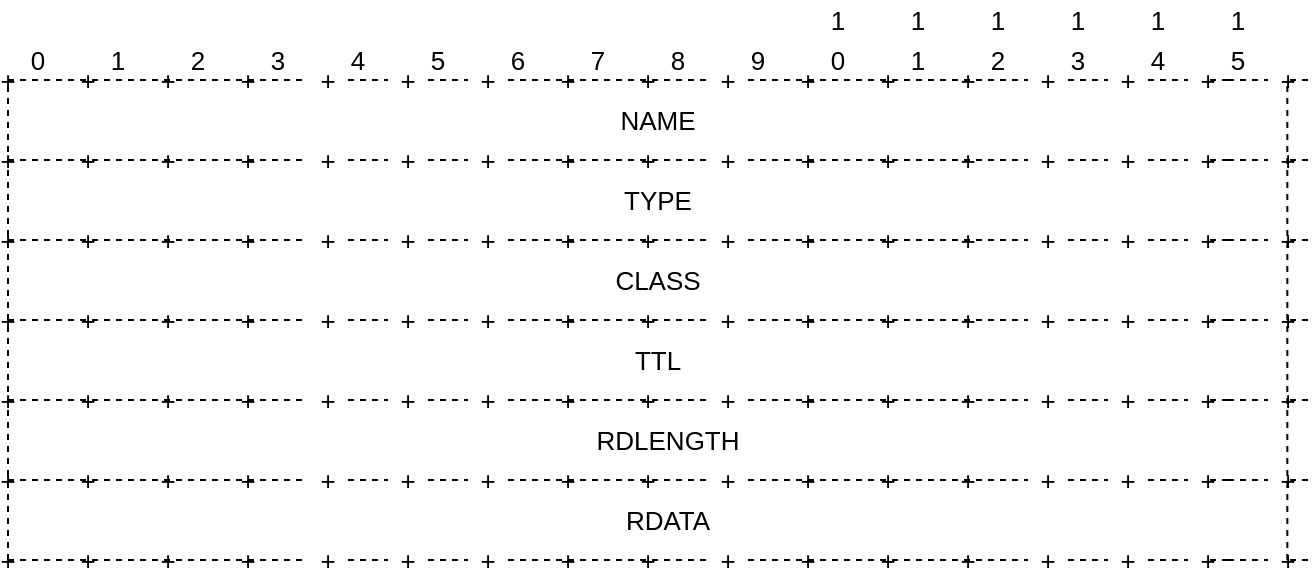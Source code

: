 <mxfile version="14.3.1" type="github">
  <diagram id="a4LYRkCKNMpzwqchR5Pi" name="Page-1">
    <mxGraphModel dx="1350" dy="748" grid="1" gridSize="10" guides="1" tooltips="1" connect="1" arrows="1" fold="1" page="1" pageScale="1" pageWidth="850" pageHeight="1100" math="0" shadow="0">
      <root>
        <mxCell id="0" />
        <mxCell id="1" parent="0" />
        <mxCell id="0MNRADxhmi58q4JGMs-J-1" value="" style="endArrow=none;dashed=1;html=1;fontSize=13;" edge="1" parent="1" source="0MNRADxhmi58q4JGMs-J-29">
          <mxGeometry width="50" height="50" relative="1" as="geometry">
            <mxPoint x="120" y="200" as="sourcePoint" />
            <mxPoint x="720" y="200" as="targetPoint" />
          </mxGeometry>
        </mxCell>
        <mxCell id="0MNRADxhmi58q4JGMs-J-2" value="+" style="text;html=1;strokeColor=none;fillColor=none;align=center;verticalAlign=middle;whiteSpace=wrap;rounded=0;dashed=1;dashPattern=1 1;fontSize=13;" vertex="1" parent="1">
          <mxGeometry x="120" y="190" height="20" as="geometry" />
        </mxCell>
        <mxCell id="0MNRADxhmi58q4JGMs-J-6" value="+" style="text;html=1;strokeColor=none;fillColor=none;align=center;verticalAlign=middle;whiteSpace=wrap;rounded=0;dashed=1;dashPattern=1 1;fontSize=13;" vertex="1" parent="1">
          <mxGeometry x="150" y="190" width="20" height="20" as="geometry" />
        </mxCell>
        <mxCell id="0MNRADxhmi58q4JGMs-J-9" value="+" style="text;html=1;strokeColor=none;fillColor=none;align=center;verticalAlign=middle;whiteSpace=wrap;rounded=0;dashed=1;dashPattern=1 1;fontSize=13;" vertex="1" parent="1">
          <mxGeometry x="190" y="190" width="20" height="20" as="geometry" />
        </mxCell>
        <mxCell id="0MNRADxhmi58q4JGMs-J-10" value="+" style="text;html=1;strokeColor=none;fillColor=none;align=center;verticalAlign=middle;whiteSpace=wrap;rounded=0;dashed=1;dashPattern=1 1;fontSize=13;" vertex="1" parent="1">
          <mxGeometry x="230" y="190" width="20" height="20" as="geometry" />
        </mxCell>
        <mxCell id="0MNRADxhmi58q4JGMs-J-11" value="+" style="text;html=1;strokeColor=none;fillColor=none;align=center;verticalAlign=middle;whiteSpace=wrap;rounded=0;dashed=1;dashPattern=1 1;fontSize=13;" vertex="1" parent="1">
          <mxGeometry x="270" y="190" width="20" height="20" as="geometry" />
        </mxCell>
        <mxCell id="0MNRADxhmi58q4JGMs-J-12" value="" style="endArrow=none;dashed=1;html=1;fontSize=13;" edge="1" parent="1" target="0MNRADxhmi58q4JGMs-J-11">
          <mxGeometry width="50" height="50" relative="1" as="geometry">
            <mxPoint x="120" y="200" as="sourcePoint" />
            <mxPoint x="680" y="200" as="targetPoint" />
          </mxGeometry>
        </mxCell>
        <mxCell id="0MNRADxhmi58q4JGMs-J-13" value="+" style="text;html=1;strokeColor=none;fillColor=none;align=center;verticalAlign=middle;whiteSpace=wrap;rounded=0;dashed=1;dashPattern=1 1;fontSize=13;" vertex="1" parent="1">
          <mxGeometry x="310" y="190" width="20" height="20" as="geometry" />
        </mxCell>
        <mxCell id="0MNRADxhmi58q4JGMs-J-14" value="" style="endArrow=none;dashed=1;html=1;fontSize=13;" edge="1" parent="1" source="0MNRADxhmi58q4JGMs-J-11" target="0MNRADxhmi58q4JGMs-J-13">
          <mxGeometry width="50" height="50" relative="1" as="geometry">
            <mxPoint x="290" y="200" as="sourcePoint" />
            <mxPoint x="680" y="200" as="targetPoint" />
          </mxGeometry>
        </mxCell>
        <mxCell id="0MNRADxhmi58q4JGMs-J-15" value="+" style="text;html=1;strokeColor=none;fillColor=none;align=center;verticalAlign=middle;whiteSpace=wrap;rounded=0;dashed=1;dashPattern=1 1;fontSize=13;" vertex="1" parent="1">
          <mxGeometry x="350" y="190" width="20" height="20" as="geometry" />
        </mxCell>
        <mxCell id="0MNRADxhmi58q4JGMs-J-16" value="" style="endArrow=none;dashed=1;html=1;fontSize=13;" edge="1" parent="1" source="0MNRADxhmi58q4JGMs-J-13" target="0MNRADxhmi58q4JGMs-J-15">
          <mxGeometry width="50" height="50" relative="1" as="geometry">
            <mxPoint x="330" y="200" as="sourcePoint" />
            <mxPoint x="680" y="200" as="targetPoint" />
          </mxGeometry>
        </mxCell>
        <mxCell id="0MNRADxhmi58q4JGMs-J-17" value="+" style="text;html=1;strokeColor=none;fillColor=none;align=center;verticalAlign=middle;whiteSpace=wrap;rounded=0;dashed=1;dashPattern=1 1;fontSize=13;" vertex="1" parent="1">
          <mxGeometry x="390" y="190" width="20" height="20" as="geometry" />
        </mxCell>
        <mxCell id="0MNRADxhmi58q4JGMs-J-18" value="+" style="text;html=1;strokeColor=none;fillColor=none;align=center;verticalAlign=middle;whiteSpace=wrap;rounded=0;dashed=1;dashPattern=1 1;fontSize=13;" vertex="1" parent="1">
          <mxGeometry x="430" y="190" width="20" height="20" as="geometry" />
        </mxCell>
        <mxCell id="0MNRADxhmi58q4JGMs-J-20" value="+" style="text;html=1;strokeColor=none;fillColor=none;align=center;verticalAlign=middle;whiteSpace=wrap;rounded=0;dashed=1;dashPattern=1 1;fontSize=13;" vertex="1" parent="1">
          <mxGeometry x="470" y="190" width="20" height="20" as="geometry" />
        </mxCell>
        <mxCell id="0MNRADxhmi58q4JGMs-J-21" value="" style="endArrow=none;dashed=1;html=1;fontSize=13;" edge="1" parent="1" source="0MNRADxhmi58q4JGMs-J-15" target="0MNRADxhmi58q4JGMs-J-20">
          <mxGeometry width="50" height="50" relative="1" as="geometry">
            <mxPoint x="370" y="200" as="sourcePoint" />
            <mxPoint x="680" y="200" as="targetPoint" />
          </mxGeometry>
        </mxCell>
        <mxCell id="0MNRADxhmi58q4JGMs-J-22" value="+" style="text;html=1;strokeColor=none;fillColor=none;align=center;verticalAlign=middle;whiteSpace=wrap;rounded=0;dashed=1;dashPattern=1 1;fontSize=13;" vertex="1" parent="1">
          <mxGeometry x="510" y="190" width="20" height="20" as="geometry" />
        </mxCell>
        <mxCell id="0MNRADxhmi58q4JGMs-J-23" value="+" style="text;html=1;strokeColor=none;fillColor=none;align=center;verticalAlign=middle;whiteSpace=wrap;rounded=0;dashed=1;dashPattern=1 1;fontSize=13;" vertex="1" parent="1">
          <mxGeometry x="550" y="190" width="20" height="20" as="geometry" />
        </mxCell>
        <mxCell id="0MNRADxhmi58q4JGMs-J-25" value="+" style="text;html=1;strokeColor=none;fillColor=none;align=center;verticalAlign=middle;whiteSpace=wrap;rounded=0;dashed=1;dashPattern=1 1;fontSize=13;" vertex="1" parent="1">
          <mxGeometry x="590" y="190" width="20" height="20" as="geometry" />
        </mxCell>
        <mxCell id="0MNRADxhmi58q4JGMs-J-26" value="+" style="text;html=1;strokeColor=none;fillColor=none;align=center;verticalAlign=middle;whiteSpace=wrap;rounded=0;dashed=1;dashPattern=1 1;fontSize=13;" vertex="1" parent="1">
          <mxGeometry x="630" y="190" width="20" height="20" as="geometry" />
        </mxCell>
        <mxCell id="0MNRADxhmi58q4JGMs-J-27" value="" style="endArrow=none;dashed=1;html=1;fontSize=13;" edge="1" parent="1" source="0MNRADxhmi58q4JGMs-J-20" target="0MNRADxhmi58q4JGMs-J-26">
          <mxGeometry width="50" height="50" relative="1" as="geometry">
            <mxPoint x="490" y="200" as="sourcePoint" />
            <mxPoint x="680" y="200" as="targetPoint" />
          </mxGeometry>
        </mxCell>
        <mxCell id="0MNRADxhmi58q4JGMs-J-29" value="+" style="text;html=1;strokeColor=none;fillColor=none;align=center;verticalAlign=middle;whiteSpace=wrap;rounded=0;dashed=1;dashPattern=1 1;fontSize=13;" vertex="1" parent="1">
          <mxGeometry x="710" y="190" width="20" height="20" as="geometry" />
        </mxCell>
        <mxCell id="0MNRADxhmi58q4JGMs-J-30" value="" style="endArrow=none;dashed=1;html=1;fontSize=13;" edge="1" parent="1" source="0MNRADxhmi58q4JGMs-J-28" target="0MNRADxhmi58q4JGMs-J-29">
          <mxGeometry width="50" height="50" relative="1" as="geometry">
            <mxPoint x="650" y="200" as="sourcePoint" />
            <mxPoint x="720" y="200" as="targetPoint" />
          </mxGeometry>
        </mxCell>
        <mxCell id="0MNRADxhmi58q4JGMs-J-28" value="+" style="text;html=1;strokeColor=none;fillColor=none;align=center;verticalAlign=middle;whiteSpace=wrap;rounded=0;dashed=1;dashPattern=1 1;fontSize=13;" vertex="1" parent="1">
          <mxGeometry x="670" y="190" width="20" height="20" as="geometry" />
        </mxCell>
        <mxCell id="0MNRADxhmi58q4JGMs-J-31" value="" style="endArrow=none;dashed=1;html=1;fontSize=13;" edge="1" parent="1" source="0MNRADxhmi58q4JGMs-J-26" target="0MNRADxhmi58q4JGMs-J-28">
          <mxGeometry width="50" height="50" relative="1" as="geometry">
            <mxPoint x="650" y="200" as="sourcePoint" />
            <mxPoint x="710" y="200" as="targetPoint" />
          </mxGeometry>
        </mxCell>
        <mxCell id="0MNRADxhmi58q4JGMs-J-64" value="" style="endArrow=none;dashed=1;html=1;fontSize=13;" edge="1" parent="1" source="0MNRADxhmi58q4JGMs-J-84">
          <mxGeometry width="50" height="50" relative="1" as="geometry">
            <mxPoint x="120" y="240" as="sourcePoint" />
            <mxPoint x="720" y="240" as="targetPoint" />
          </mxGeometry>
        </mxCell>
        <mxCell id="0MNRADxhmi58q4JGMs-J-65" value="+" style="text;html=1;strokeColor=none;fillColor=none;align=center;verticalAlign=middle;whiteSpace=wrap;rounded=0;dashed=1;dashPattern=1 1;fontSize=13;" vertex="1" parent="1">
          <mxGeometry x="120" y="230" height="20" as="geometry" />
        </mxCell>
        <mxCell id="0MNRADxhmi58q4JGMs-J-66" value="+" style="text;html=1;strokeColor=none;fillColor=none;align=center;verticalAlign=middle;whiteSpace=wrap;rounded=0;dashed=1;dashPattern=1 1;fontSize=13;" vertex="1" parent="1">
          <mxGeometry x="150" y="230" width="20" height="20" as="geometry" />
        </mxCell>
        <mxCell id="0MNRADxhmi58q4JGMs-J-67" value="+" style="text;html=1;strokeColor=none;fillColor=none;align=center;verticalAlign=middle;whiteSpace=wrap;rounded=0;dashed=1;dashPattern=1 1;fontSize=13;" vertex="1" parent="1">
          <mxGeometry x="190" y="230" width="20" height="20" as="geometry" />
        </mxCell>
        <mxCell id="0MNRADxhmi58q4JGMs-J-68" value="+" style="text;html=1;strokeColor=none;fillColor=none;align=center;verticalAlign=middle;whiteSpace=wrap;rounded=0;dashed=1;dashPattern=1 1;fontSize=13;" vertex="1" parent="1">
          <mxGeometry x="230" y="230" width="20" height="20" as="geometry" />
        </mxCell>
        <mxCell id="0MNRADxhmi58q4JGMs-J-69" value="+" style="text;html=1;strokeColor=none;fillColor=none;align=center;verticalAlign=middle;whiteSpace=wrap;rounded=0;dashed=1;dashPattern=1 1;fontSize=13;" vertex="1" parent="1">
          <mxGeometry x="270" y="230" width="20" height="20" as="geometry" />
        </mxCell>
        <mxCell id="0MNRADxhmi58q4JGMs-J-70" value="" style="endArrow=none;dashed=1;html=1;fontSize=13;" edge="1" parent="1" target="0MNRADxhmi58q4JGMs-J-69">
          <mxGeometry width="50" height="50" relative="1" as="geometry">
            <mxPoint x="120" y="240" as="sourcePoint" />
            <mxPoint x="680" y="240" as="targetPoint" />
          </mxGeometry>
        </mxCell>
        <mxCell id="0MNRADxhmi58q4JGMs-J-71" value="+" style="text;html=1;strokeColor=none;fillColor=none;align=center;verticalAlign=middle;whiteSpace=wrap;rounded=0;dashed=1;dashPattern=1 1;fontSize=13;" vertex="1" parent="1">
          <mxGeometry x="310" y="230" width="20" height="20" as="geometry" />
        </mxCell>
        <mxCell id="0MNRADxhmi58q4JGMs-J-72" value="" style="endArrow=none;dashed=1;html=1;fontSize=13;" edge="1" parent="1" source="0MNRADxhmi58q4JGMs-J-69" target="0MNRADxhmi58q4JGMs-J-71">
          <mxGeometry width="50" height="50" relative="1" as="geometry">
            <mxPoint x="290" y="240" as="sourcePoint" />
            <mxPoint x="680" y="240" as="targetPoint" />
          </mxGeometry>
        </mxCell>
        <mxCell id="0MNRADxhmi58q4JGMs-J-73" value="+" style="text;html=1;strokeColor=none;fillColor=none;align=center;verticalAlign=middle;whiteSpace=wrap;rounded=0;dashed=1;dashPattern=1 1;fontSize=13;" vertex="1" parent="1">
          <mxGeometry x="350" y="230" width="20" height="20" as="geometry" />
        </mxCell>
        <mxCell id="0MNRADxhmi58q4JGMs-J-74" value="" style="endArrow=none;dashed=1;html=1;fontSize=13;" edge="1" parent="1" source="0MNRADxhmi58q4JGMs-J-71" target="0MNRADxhmi58q4JGMs-J-73">
          <mxGeometry width="50" height="50" relative="1" as="geometry">
            <mxPoint x="330" y="240" as="sourcePoint" />
            <mxPoint x="680" y="240" as="targetPoint" />
          </mxGeometry>
        </mxCell>
        <mxCell id="0MNRADxhmi58q4JGMs-J-75" value="+" style="text;html=1;strokeColor=none;fillColor=none;align=center;verticalAlign=middle;whiteSpace=wrap;rounded=0;dashed=1;dashPattern=1 1;fontSize=13;" vertex="1" parent="1">
          <mxGeometry x="390" y="230" width="20" height="20" as="geometry" />
        </mxCell>
        <mxCell id="0MNRADxhmi58q4JGMs-J-76" value="+" style="text;html=1;strokeColor=none;fillColor=none;align=center;verticalAlign=middle;whiteSpace=wrap;rounded=0;dashed=1;dashPattern=1 1;fontSize=13;" vertex="1" parent="1">
          <mxGeometry x="430" y="230" width="20" height="20" as="geometry" />
        </mxCell>
        <mxCell id="0MNRADxhmi58q4JGMs-J-77" value="+" style="text;html=1;strokeColor=none;fillColor=none;align=center;verticalAlign=middle;whiteSpace=wrap;rounded=0;dashed=1;dashPattern=1 1;fontSize=13;" vertex="1" parent="1">
          <mxGeometry x="470" y="230" width="20" height="20" as="geometry" />
        </mxCell>
        <mxCell id="0MNRADxhmi58q4JGMs-J-78" value="" style="endArrow=none;dashed=1;html=1;fontSize=13;" edge="1" parent="1" source="0MNRADxhmi58q4JGMs-J-73" target="0MNRADxhmi58q4JGMs-J-77">
          <mxGeometry width="50" height="50" relative="1" as="geometry">
            <mxPoint x="370" y="240" as="sourcePoint" />
            <mxPoint x="680" y="240" as="targetPoint" />
          </mxGeometry>
        </mxCell>
        <mxCell id="0MNRADxhmi58q4JGMs-J-79" value="+" style="text;html=1;strokeColor=none;fillColor=none;align=center;verticalAlign=middle;whiteSpace=wrap;rounded=0;dashed=1;dashPattern=1 1;fontSize=13;" vertex="1" parent="1">
          <mxGeometry x="510" y="230" width="20" height="20" as="geometry" />
        </mxCell>
        <mxCell id="0MNRADxhmi58q4JGMs-J-80" value="+" style="text;html=1;strokeColor=none;fillColor=none;align=center;verticalAlign=middle;whiteSpace=wrap;rounded=0;dashed=1;dashPattern=1 1;fontSize=13;" vertex="1" parent="1">
          <mxGeometry x="550" y="230" width="20" height="20" as="geometry" />
        </mxCell>
        <mxCell id="0MNRADxhmi58q4JGMs-J-81" value="+" style="text;html=1;strokeColor=none;fillColor=none;align=center;verticalAlign=middle;whiteSpace=wrap;rounded=0;dashed=1;dashPattern=1 1;fontSize=13;" vertex="1" parent="1">
          <mxGeometry x="590" y="230" width="20" height="20" as="geometry" />
        </mxCell>
        <mxCell id="0MNRADxhmi58q4JGMs-J-82" value="+" style="text;html=1;strokeColor=none;fillColor=none;align=center;verticalAlign=middle;whiteSpace=wrap;rounded=0;dashed=1;dashPattern=1 1;fontSize=13;" vertex="1" parent="1">
          <mxGeometry x="630" y="230" width="20" height="20" as="geometry" />
        </mxCell>
        <mxCell id="0MNRADxhmi58q4JGMs-J-83" value="" style="endArrow=none;dashed=1;html=1;fontSize=13;" edge="1" parent="1" source="0MNRADxhmi58q4JGMs-J-77" target="0MNRADxhmi58q4JGMs-J-82">
          <mxGeometry width="50" height="50" relative="1" as="geometry">
            <mxPoint x="490" y="240" as="sourcePoint" />
            <mxPoint x="680" y="240" as="targetPoint" />
          </mxGeometry>
        </mxCell>
        <mxCell id="0MNRADxhmi58q4JGMs-J-84" value="+" style="text;html=1;strokeColor=none;fillColor=none;align=center;verticalAlign=middle;whiteSpace=wrap;rounded=0;dashed=1;dashPattern=1 1;fontSize=13;" vertex="1" parent="1">
          <mxGeometry x="710" y="230" width="20" height="20" as="geometry" />
        </mxCell>
        <mxCell id="0MNRADxhmi58q4JGMs-J-85" value="" style="endArrow=none;dashed=1;html=1;fontSize=13;" edge="1" parent="1" source="0MNRADxhmi58q4JGMs-J-86" target="0MNRADxhmi58q4JGMs-J-84">
          <mxGeometry width="50" height="50" relative="1" as="geometry">
            <mxPoint x="650" y="240" as="sourcePoint" />
            <mxPoint x="720" y="240" as="targetPoint" />
          </mxGeometry>
        </mxCell>
        <mxCell id="0MNRADxhmi58q4JGMs-J-86" value="+" style="text;html=1;strokeColor=none;fillColor=none;align=center;verticalAlign=middle;whiteSpace=wrap;rounded=0;dashed=1;dashPattern=1 1;fontSize=13;" vertex="1" parent="1">
          <mxGeometry x="670" y="230" width="20" height="20" as="geometry" />
        </mxCell>
        <mxCell id="0MNRADxhmi58q4JGMs-J-87" value="" style="endArrow=none;dashed=1;html=1;fontSize=13;" edge="1" parent="1" source="0MNRADxhmi58q4JGMs-J-82" target="0MNRADxhmi58q4JGMs-J-86">
          <mxGeometry width="50" height="50" relative="1" as="geometry">
            <mxPoint x="650" y="240" as="sourcePoint" />
            <mxPoint x="710" y="240" as="targetPoint" />
          </mxGeometry>
        </mxCell>
        <mxCell id="0MNRADxhmi58q4JGMs-J-88" value="" style="endArrow=none;dashed=1;html=1;fontSize=13;" edge="1" parent="1" source="0MNRADxhmi58q4JGMs-J-108">
          <mxGeometry width="50" height="50" relative="1" as="geometry">
            <mxPoint x="120" y="280" as="sourcePoint" />
            <mxPoint x="720" y="280" as="targetPoint" />
          </mxGeometry>
        </mxCell>
        <mxCell id="0MNRADxhmi58q4JGMs-J-89" value="+" style="text;html=1;strokeColor=none;fillColor=none;align=center;verticalAlign=middle;whiteSpace=wrap;rounded=0;dashed=1;dashPattern=1 1;fontSize=13;" vertex="1" parent="1">
          <mxGeometry x="120" y="270" height="20" as="geometry" />
        </mxCell>
        <mxCell id="0MNRADxhmi58q4JGMs-J-90" value="+" style="text;html=1;strokeColor=none;fillColor=none;align=center;verticalAlign=middle;whiteSpace=wrap;rounded=0;dashed=1;dashPattern=1 1;fontSize=13;" vertex="1" parent="1">
          <mxGeometry x="150" y="270" width="20" height="20" as="geometry" />
        </mxCell>
        <mxCell id="0MNRADxhmi58q4JGMs-J-91" value="+" style="text;html=1;strokeColor=none;fillColor=none;align=center;verticalAlign=middle;whiteSpace=wrap;rounded=0;dashed=1;dashPattern=1 1;fontSize=13;" vertex="1" parent="1">
          <mxGeometry x="190" y="270" width="20" height="20" as="geometry" />
        </mxCell>
        <mxCell id="0MNRADxhmi58q4JGMs-J-92" value="+" style="text;html=1;strokeColor=none;fillColor=none;align=center;verticalAlign=middle;whiteSpace=wrap;rounded=0;dashed=1;dashPattern=1 1;fontSize=13;" vertex="1" parent="1">
          <mxGeometry x="230" y="270" width="20" height="20" as="geometry" />
        </mxCell>
        <mxCell id="0MNRADxhmi58q4JGMs-J-93" value="+" style="text;html=1;strokeColor=none;fillColor=none;align=center;verticalAlign=middle;whiteSpace=wrap;rounded=0;dashed=1;dashPattern=1 1;fontSize=13;" vertex="1" parent="1">
          <mxGeometry x="270" y="270" width="20" height="20" as="geometry" />
        </mxCell>
        <mxCell id="0MNRADxhmi58q4JGMs-J-94" value="" style="endArrow=none;dashed=1;html=1;fontSize=13;" edge="1" parent="1" target="0MNRADxhmi58q4JGMs-J-93">
          <mxGeometry width="50" height="50" relative="1" as="geometry">
            <mxPoint x="120" y="280" as="sourcePoint" />
            <mxPoint x="680" y="280" as="targetPoint" />
          </mxGeometry>
        </mxCell>
        <mxCell id="0MNRADxhmi58q4JGMs-J-95" value="+" style="text;html=1;strokeColor=none;fillColor=none;align=center;verticalAlign=middle;whiteSpace=wrap;rounded=0;dashed=1;dashPattern=1 1;fontSize=13;" vertex="1" parent="1">
          <mxGeometry x="310" y="270" width="20" height="20" as="geometry" />
        </mxCell>
        <mxCell id="0MNRADxhmi58q4JGMs-J-96" value="" style="endArrow=none;dashed=1;html=1;fontSize=13;" edge="1" parent="1" source="0MNRADxhmi58q4JGMs-J-93" target="0MNRADxhmi58q4JGMs-J-95">
          <mxGeometry width="50" height="50" relative="1" as="geometry">
            <mxPoint x="290" y="280" as="sourcePoint" />
            <mxPoint x="680" y="280" as="targetPoint" />
          </mxGeometry>
        </mxCell>
        <mxCell id="0MNRADxhmi58q4JGMs-J-97" value="+" style="text;html=1;strokeColor=none;fillColor=none;align=center;verticalAlign=middle;whiteSpace=wrap;rounded=0;dashed=1;dashPattern=1 1;fontSize=13;" vertex="1" parent="1">
          <mxGeometry x="350" y="270" width="20" height="20" as="geometry" />
        </mxCell>
        <mxCell id="0MNRADxhmi58q4JGMs-J-98" value="" style="endArrow=none;dashed=1;html=1;fontSize=13;" edge="1" parent="1" source="0MNRADxhmi58q4JGMs-J-95" target="0MNRADxhmi58q4JGMs-J-97">
          <mxGeometry width="50" height="50" relative="1" as="geometry">
            <mxPoint x="330" y="280" as="sourcePoint" />
            <mxPoint x="680" y="280" as="targetPoint" />
          </mxGeometry>
        </mxCell>
        <mxCell id="0MNRADxhmi58q4JGMs-J-99" value="+" style="text;html=1;strokeColor=none;fillColor=none;align=center;verticalAlign=middle;whiteSpace=wrap;rounded=0;dashed=1;dashPattern=1 1;fontSize=13;" vertex="1" parent="1">
          <mxGeometry x="390" y="270" width="20" height="20" as="geometry" />
        </mxCell>
        <mxCell id="0MNRADxhmi58q4JGMs-J-100" value="+" style="text;html=1;strokeColor=none;fillColor=none;align=center;verticalAlign=middle;whiteSpace=wrap;rounded=0;dashed=1;dashPattern=1 1;fontSize=13;" vertex="1" parent="1">
          <mxGeometry x="430" y="270" width="20" height="20" as="geometry" />
        </mxCell>
        <mxCell id="0MNRADxhmi58q4JGMs-J-101" value="+" style="text;html=1;strokeColor=none;fillColor=none;align=center;verticalAlign=middle;whiteSpace=wrap;rounded=0;dashed=1;dashPattern=1 1;fontSize=13;" vertex="1" parent="1">
          <mxGeometry x="470" y="270" width="20" height="20" as="geometry" />
        </mxCell>
        <mxCell id="0MNRADxhmi58q4JGMs-J-102" value="" style="endArrow=none;dashed=1;html=1;fontSize=13;" edge="1" parent="1" source="0MNRADxhmi58q4JGMs-J-97" target="0MNRADxhmi58q4JGMs-J-101">
          <mxGeometry width="50" height="50" relative="1" as="geometry">
            <mxPoint x="370" y="280" as="sourcePoint" />
            <mxPoint x="680" y="280" as="targetPoint" />
          </mxGeometry>
        </mxCell>
        <mxCell id="0MNRADxhmi58q4JGMs-J-103" value="+" style="text;html=1;strokeColor=none;fillColor=none;align=center;verticalAlign=middle;whiteSpace=wrap;rounded=0;dashed=1;dashPattern=1 1;fontSize=13;" vertex="1" parent="1">
          <mxGeometry x="510" y="270" width="20" height="20" as="geometry" />
        </mxCell>
        <mxCell id="0MNRADxhmi58q4JGMs-J-104" value="+" style="text;html=1;strokeColor=none;fillColor=none;align=center;verticalAlign=middle;whiteSpace=wrap;rounded=0;dashed=1;dashPattern=1 1;fontSize=13;" vertex="1" parent="1">
          <mxGeometry x="550" y="270" width="20" height="20" as="geometry" />
        </mxCell>
        <mxCell id="0MNRADxhmi58q4JGMs-J-105" value="+" style="text;html=1;strokeColor=none;fillColor=none;align=center;verticalAlign=middle;whiteSpace=wrap;rounded=0;dashed=1;dashPattern=1 1;fontSize=13;" vertex="1" parent="1">
          <mxGeometry x="590" y="270" width="20" height="20" as="geometry" />
        </mxCell>
        <mxCell id="0MNRADxhmi58q4JGMs-J-106" value="+" style="text;html=1;strokeColor=none;fillColor=none;align=center;verticalAlign=middle;whiteSpace=wrap;rounded=0;dashed=1;dashPattern=1 1;fontSize=13;" vertex="1" parent="1">
          <mxGeometry x="630" y="270" width="20" height="20" as="geometry" />
        </mxCell>
        <mxCell id="0MNRADxhmi58q4JGMs-J-107" value="" style="endArrow=none;dashed=1;html=1;fontSize=13;" edge="1" parent="1" source="0MNRADxhmi58q4JGMs-J-101" target="0MNRADxhmi58q4JGMs-J-106">
          <mxGeometry width="50" height="50" relative="1" as="geometry">
            <mxPoint x="490" y="280" as="sourcePoint" />
            <mxPoint x="680" y="280" as="targetPoint" />
          </mxGeometry>
        </mxCell>
        <mxCell id="0MNRADxhmi58q4JGMs-J-108" value="+" style="text;html=1;strokeColor=none;fillColor=none;align=center;verticalAlign=middle;whiteSpace=wrap;rounded=0;dashed=1;dashPattern=1 1;fontSize=13;" vertex="1" parent="1">
          <mxGeometry x="710" y="270" width="20" height="20" as="geometry" />
        </mxCell>
        <mxCell id="0MNRADxhmi58q4JGMs-J-109" value="" style="endArrow=none;dashed=1;html=1;fontSize=13;" edge="1" parent="1" source="0MNRADxhmi58q4JGMs-J-110" target="0MNRADxhmi58q4JGMs-J-108">
          <mxGeometry width="50" height="50" relative="1" as="geometry">
            <mxPoint x="650" y="280" as="sourcePoint" />
            <mxPoint x="720" y="280" as="targetPoint" />
          </mxGeometry>
        </mxCell>
        <mxCell id="0MNRADxhmi58q4JGMs-J-110" value="+" style="text;html=1;strokeColor=none;fillColor=none;align=center;verticalAlign=middle;whiteSpace=wrap;rounded=0;dashed=1;dashPattern=1 1;fontSize=13;" vertex="1" parent="1">
          <mxGeometry x="670" y="270" width="20" height="20" as="geometry" />
        </mxCell>
        <mxCell id="0MNRADxhmi58q4JGMs-J-111" value="" style="endArrow=none;dashed=1;html=1;fontSize=13;" edge="1" parent="1" source="0MNRADxhmi58q4JGMs-J-106" target="0MNRADxhmi58q4JGMs-J-110">
          <mxGeometry width="50" height="50" relative="1" as="geometry">
            <mxPoint x="650" y="280" as="sourcePoint" />
            <mxPoint x="710" y="280" as="targetPoint" />
          </mxGeometry>
        </mxCell>
        <mxCell id="0MNRADxhmi58q4JGMs-J-112" value="" style="endArrow=none;dashed=1;html=1;fontSize=13;" edge="1" parent="1" source="0MNRADxhmi58q4JGMs-J-132">
          <mxGeometry width="50" height="50" relative="1" as="geometry">
            <mxPoint x="120" y="320" as="sourcePoint" />
            <mxPoint x="720" y="320" as="targetPoint" />
          </mxGeometry>
        </mxCell>
        <mxCell id="0MNRADxhmi58q4JGMs-J-113" value="+" style="text;html=1;strokeColor=none;fillColor=none;align=center;verticalAlign=middle;whiteSpace=wrap;rounded=0;dashed=1;dashPattern=1 1;fontSize=13;" vertex="1" parent="1">
          <mxGeometry x="120" y="310" height="20" as="geometry" />
        </mxCell>
        <mxCell id="0MNRADxhmi58q4JGMs-J-114" value="+" style="text;html=1;strokeColor=none;fillColor=none;align=center;verticalAlign=middle;whiteSpace=wrap;rounded=0;dashed=1;dashPattern=1 1;fontSize=13;" vertex="1" parent="1">
          <mxGeometry x="150" y="310" width="20" height="20" as="geometry" />
        </mxCell>
        <mxCell id="0MNRADxhmi58q4JGMs-J-115" value="+" style="text;html=1;strokeColor=none;fillColor=none;align=center;verticalAlign=middle;whiteSpace=wrap;rounded=0;dashed=1;dashPattern=1 1;fontSize=13;" vertex="1" parent="1">
          <mxGeometry x="190" y="310" width="20" height="20" as="geometry" />
        </mxCell>
        <mxCell id="0MNRADxhmi58q4JGMs-J-116" value="+" style="text;html=1;strokeColor=none;fillColor=none;align=center;verticalAlign=middle;whiteSpace=wrap;rounded=0;dashed=1;dashPattern=1 1;fontSize=13;" vertex="1" parent="1">
          <mxGeometry x="230" y="310" width="20" height="20" as="geometry" />
        </mxCell>
        <mxCell id="0MNRADxhmi58q4JGMs-J-117" value="+" style="text;html=1;strokeColor=none;fillColor=none;align=center;verticalAlign=middle;whiteSpace=wrap;rounded=0;dashed=1;dashPattern=1 1;fontSize=13;" vertex="1" parent="1">
          <mxGeometry x="270" y="310" width="20" height="20" as="geometry" />
        </mxCell>
        <mxCell id="0MNRADxhmi58q4JGMs-J-118" value="" style="endArrow=none;dashed=1;html=1;fontSize=13;" edge="1" parent="1" target="0MNRADxhmi58q4JGMs-J-117">
          <mxGeometry width="50" height="50" relative="1" as="geometry">
            <mxPoint x="120" y="320" as="sourcePoint" />
            <mxPoint x="680" y="320" as="targetPoint" />
          </mxGeometry>
        </mxCell>
        <mxCell id="0MNRADxhmi58q4JGMs-J-119" value="+" style="text;html=1;strokeColor=none;fillColor=none;align=center;verticalAlign=middle;whiteSpace=wrap;rounded=0;dashed=1;dashPattern=1 1;fontSize=13;" vertex="1" parent="1">
          <mxGeometry x="310" y="310" width="20" height="20" as="geometry" />
        </mxCell>
        <mxCell id="0MNRADxhmi58q4JGMs-J-120" value="" style="endArrow=none;dashed=1;html=1;fontSize=13;" edge="1" parent="1" source="0MNRADxhmi58q4JGMs-J-117" target="0MNRADxhmi58q4JGMs-J-119">
          <mxGeometry width="50" height="50" relative="1" as="geometry">
            <mxPoint x="290" y="320" as="sourcePoint" />
            <mxPoint x="680" y="320" as="targetPoint" />
          </mxGeometry>
        </mxCell>
        <mxCell id="0MNRADxhmi58q4JGMs-J-121" value="+" style="text;html=1;strokeColor=none;fillColor=none;align=center;verticalAlign=middle;whiteSpace=wrap;rounded=0;dashed=1;dashPattern=1 1;fontSize=13;" vertex="1" parent="1">
          <mxGeometry x="350" y="310" width="20" height="20" as="geometry" />
        </mxCell>
        <mxCell id="0MNRADxhmi58q4JGMs-J-122" value="" style="endArrow=none;dashed=1;html=1;fontSize=13;" edge="1" parent="1" source="0MNRADxhmi58q4JGMs-J-119" target="0MNRADxhmi58q4JGMs-J-121">
          <mxGeometry width="50" height="50" relative="1" as="geometry">
            <mxPoint x="330" y="320" as="sourcePoint" />
            <mxPoint x="680" y="320" as="targetPoint" />
          </mxGeometry>
        </mxCell>
        <mxCell id="0MNRADxhmi58q4JGMs-J-123" value="+" style="text;html=1;strokeColor=none;fillColor=none;align=center;verticalAlign=middle;whiteSpace=wrap;rounded=0;dashed=1;dashPattern=1 1;fontSize=13;" vertex="1" parent="1">
          <mxGeometry x="390" y="310" width="20" height="20" as="geometry" />
        </mxCell>
        <mxCell id="0MNRADxhmi58q4JGMs-J-124" value="+" style="text;html=1;strokeColor=none;fillColor=none;align=center;verticalAlign=middle;whiteSpace=wrap;rounded=0;dashed=1;dashPattern=1 1;fontSize=13;" vertex="1" parent="1">
          <mxGeometry x="430" y="310" width="20" height="20" as="geometry" />
        </mxCell>
        <mxCell id="0MNRADxhmi58q4JGMs-J-125" value="+" style="text;html=1;strokeColor=none;fillColor=none;align=center;verticalAlign=middle;whiteSpace=wrap;rounded=0;dashed=1;dashPattern=1 1;fontSize=13;" vertex="1" parent="1">
          <mxGeometry x="470" y="310" width="20" height="20" as="geometry" />
        </mxCell>
        <mxCell id="0MNRADxhmi58q4JGMs-J-126" value="" style="endArrow=none;dashed=1;html=1;fontSize=13;" edge="1" parent="1" source="0MNRADxhmi58q4JGMs-J-121" target="0MNRADxhmi58q4JGMs-J-125">
          <mxGeometry width="50" height="50" relative="1" as="geometry">
            <mxPoint x="370" y="320" as="sourcePoint" />
            <mxPoint x="680" y="320" as="targetPoint" />
          </mxGeometry>
        </mxCell>
        <mxCell id="0MNRADxhmi58q4JGMs-J-127" value="+" style="text;html=1;strokeColor=none;fillColor=none;align=center;verticalAlign=middle;whiteSpace=wrap;rounded=0;dashed=1;dashPattern=1 1;fontSize=13;" vertex="1" parent="1">
          <mxGeometry x="510" y="310" width="20" height="20" as="geometry" />
        </mxCell>
        <mxCell id="0MNRADxhmi58q4JGMs-J-128" value="+" style="text;html=1;strokeColor=none;fillColor=none;align=center;verticalAlign=middle;whiteSpace=wrap;rounded=0;dashed=1;dashPattern=1 1;fontSize=13;" vertex="1" parent="1">
          <mxGeometry x="550" y="310" width="20" height="20" as="geometry" />
        </mxCell>
        <mxCell id="0MNRADxhmi58q4JGMs-J-129" value="+" style="text;html=1;strokeColor=none;fillColor=none;align=center;verticalAlign=middle;whiteSpace=wrap;rounded=0;dashed=1;dashPattern=1 1;fontSize=13;" vertex="1" parent="1">
          <mxGeometry x="590" y="310" width="20" height="20" as="geometry" />
        </mxCell>
        <mxCell id="0MNRADxhmi58q4JGMs-J-130" value="+" style="text;html=1;strokeColor=none;fillColor=none;align=center;verticalAlign=middle;whiteSpace=wrap;rounded=0;dashed=1;dashPattern=1 1;fontSize=13;" vertex="1" parent="1">
          <mxGeometry x="630" y="310" width="20" height="20" as="geometry" />
        </mxCell>
        <mxCell id="0MNRADxhmi58q4JGMs-J-131" value="" style="endArrow=none;dashed=1;html=1;fontSize=13;" edge="1" parent="1" source="0MNRADxhmi58q4JGMs-J-125" target="0MNRADxhmi58q4JGMs-J-130">
          <mxGeometry width="50" height="50" relative="1" as="geometry">
            <mxPoint x="490" y="320" as="sourcePoint" />
            <mxPoint x="680" y="320" as="targetPoint" />
          </mxGeometry>
        </mxCell>
        <mxCell id="0MNRADxhmi58q4JGMs-J-132" value="+" style="text;html=1;strokeColor=none;fillColor=none;align=center;verticalAlign=middle;whiteSpace=wrap;rounded=0;dashed=1;dashPattern=1 1;fontSize=13;" vertex="1" parent="1">
          <mxGeometry x="710" y="310" width="20" height="20" as="geometry" />
        </mxCell>
        <mxCell id="0MNRADxhmi58q4JGMs-J-133" value="" style="endArrow=none;dashed=1;html=1;fontSize=13;" edge="1" parent="1" source="0MNRADxhmi58q4JGMs-J-134" target="0MNRADxhmi58q4JGMs-J-132">
          <mxGeometry width="50" height="50" relative="1" as="geometry">
            <mxPoint x="650" y="320" as="sourcePoint" />
            <mxPoint x="720" y="320" as="targetPoint" />
          </mxGeometry>
        </mxCell>
        <mxCell id="0MNRADxhmi58q4JGMs-J-134" value="+" style="text;html=1;strokeColor=none;fillColor=none;align=center;verticalAlign=middle;whiteSpace=wrap;rounded=0;dashed=1;dashPattern=1 1;fontSize=13;" vertex="1" parent="1">
          <mxGeometry x="670" y="310" width="20" height="20" as="geometry" />
        </mxCell>
        <mxCell id="0MNRADxhmi58q4JGMs-J-135" value="" style="endArrow=none;dashed=1;html=1;fontSize=13;" edge="1" parent="1" source="0MNRADxhmi58q4JGMs-J-130" target="0MNRADxhmi58q4JGMs-J-134">
          <mxGeometry width="50" height="50" relative="1" as="geometry">
            <mxPoint x="650" y="320" as="sourcePoint" />
            <mxPoint x="710" y="320" as="targetPoint" />
          </mxGeometry>
        </mxCell>
        <mxCell id="0MNRADxhmi58q4JGMs-J-136" value="" style="endArrow=none;dashed=1;html=1;fontSize=13;" edge="1" parent="1" source="0MNRADxhmi58q4JGMs-J-156">
          <mxGeometry width="50" height="50" relative="1" as="geometry">
            <mxPoint x="120" y="360" as="sourcePoint" />
            <mxPoint x="720" y="360" as="targetPoint" />
          </mxGeometry>
        </mxCell>
        <mxCell id="0MNRADxhmi58q4JGMs-J-137" value="+" style="text;html=1;strokeColor=none;fillColor=none;align=center;verticalAlign=middle;whiteSpace=wrap;rounded=0;dashed=1;dashPattern=1 1;fontSize=13;" vertex="1" parent="1">
          <mxGeometry x="120" y="350" height="20" as="geometry" />
        </mxCell>
        <mxCell id="0MNRADxhmi58q4JGMs-J-138" value="+" style="text;html=1;strokeColor=none;fillColor=none;align=center;verticalAlign=middle;whiteSpace=wrap;rounded=0;dashed=1;dashPattern=1 1;fontSize=13;" vertex="1" parent="1">
          <mxGeometry x="150" y="350" width="20" height="20" as="geometry" />
        </mxCell>
        <mxCell id="0MNRADxhmi58q4JGMs-J-139" value="+" style="text;html=1;strokeColor=none;fillColor=none;align=center;verticalAlign=middle;whiteSpace=wrap;rounded=0;dashed=1;dashPattern=1 1;fontSize=13;" vertex="1" parent="1">
          <mxGeometry x="190" y="350" width="20" height="20" as="geometry" />
        </mxCell>
        <mxCell id="0MNRADxhmi58q4JGMs-J-140" value="+" style="text;html=1;strokeColor=none;fillColor=none;align=center;verticalAlign=middle;whiteSpace=wrap;rounded=0;dashed=1;dashPattern=1 1;fontSize=13;" vertex="1" parent="1">
          <mxGeometry x="230" y="350" width="20" height="20" as="geometry" />
        </mxCell>
        <mxCell id="0MNRADxhmi58q4JGMs-J-141" value="+" style="text;html=1;strokeColor=none;fillColor=none;align=center;verticalAlign=middle;whiteSpace=wrap;rounded=0;dashed=1;dashPattern=1 1;fontSize=13;" vertex="1" parent="1">
          <mxGeometry x="270" y="350" width="20" height="20" as="geometry" />
        </mxCell>
        <mxCell id="0MNRADxhmi58q4JGMs-J-142" value="" style="endArrow=none;dashed=1;html=1;fontSize=13;" edge="1" parent="1" target="0MNRADxhmi58q4JGMs-J-141">
          <mxGeometry width="50" height="50" relative="1" as="geometry">
            <mxPoint x="120" y="360" as="sourcePoint" />
            <mxPoint x="680" y="360" as="targetPoint" />
          </mxGeometry>
        </mxCell>
        <mxCell id="0MNRADxhmi58q4JGMs-J-143" value="+" style="text;html=1;strokeColor=none;fillColor=none;align=center;verticalAlign=middle;whiteSpace=wrap;rounded=0;dashed=1;dashPattern=1 1;fontSize=13;" vertex="1" parent="1">
          <mxGeometry x="310" y="350" width="20" height="20" as="geometry" />
        </mxCell>
        <mxCell id="0MNRADxhmi58q4JGMs-J-144" value="" style="endArrow=none;dashed=1;html=1;fontSize=13;" edge="1" parent="1" source="0MNRADxhmi58q4JGMs-J-141" target="0MNRADxhmi58q4JGMs-J-143">
          <mxGeometry width="50" height="50" relative="1" as="geometry">
            <mxPoint x="290" y="360" as="sourcePoint" />
            <mxPoint x="680" y="360" as="targetPoint" />
          </mxGeometry>
        </mxCell>
        <mxCell id="0MNRADxhmi58q4JGMs-J-145" value="+" style="text;html=1;strokeColor=none;fillColor=none;align=center;verticalAlign=middle;whiteSpace=wrap;rounded=0;dashed=1;dashPattern=1 1;fontSize=13;" vertex="1" parent="1">
          <mxGeometry x="350" y="350" width="20" height="20" as="geometry" />
        </mxCell>
        <mxCell id="0MNRADxhmi58q4JGMs-J-146" value="" style="endArrow=none;dashed=1;html=1;fontSize=13;" edge="1" parent="1" source="0MNRADxhmi58q4JGMs-J-143" target="0MNRADxhmi58q4JGMs-J-145">
          <mxGeometry width="50" height="50" relative="1" as="geometry">
            <mxPoint x="330" y="360" as="sourcePoint" />
            <mxPoint x="680" y="360" as="targetPoint" />
          </mxGeometry>
        </mxCell>
        <mxCell id="0MNRADxhmi58q4JGMs-J-147" value="+" style="text;html=1;strokeColor=none;fillColor=none;align=center;verticalAlign=middle;whiteSpace=wrap;rounded=0;dashed=1;dashPattern=1 1;fontSize=13;" vertex="1" parent="1">
          <mxGeometry x="390" y="350" width="20" height="20" as="geometry" />
        </mxCell>
        <mxCell id="0MNRADxhmi58q4JGMs-J-148" value="+" style="text;html=1;strokeColor=none;fillColor=none;align=center;verticalAlign=middle;whiteSpace=wrap;rounded=0;dashed=1;dashPattern=1 1;fontSize=13;" vertex="1" parent="1">
          <mxGeometry x="430" y="350" width="20" height="20" as="geometry" />
        </mxCell>
        <mxCell id="0MNRADxhmi58q4JGMs-J-149" value="+" style="text;html=1;strokeColor=none;fillColor=none;align=center;verticalAlign=middle;whiteSpace=wrap;rounded=0;dashed=1;dashPattern=1 1;fontSize=13;" vertex="1" parent="1">
          <mxGeometry x="470" y="350" width="20" height="20" as="geometry" />
        </mxCell>
        <mxCell id="0MNRADxhmi58q4JGMs-J-150" value="" style="endArrow=none;dashed=1;html=1;fontSize=13;" edge="1" parent="1" source="0MNRADxhmi58q4JGMs-J-145" target="0MNRADxhmi58q4JGMs-J-149">
          <mxGeometry width="50" height="50" relative="1" as="geometry">
            <mxPoint x="370" y="360" as="sourcePoint" />
            <mxPoint x="680" y="360" as="targetPoint" />
          </mxGeometry>
        </mxCell>
        <mxCell id="0MNRADxhmi58q4JGMs-J-151" value="+" style="text;html=1;strokeColor=none;fillColor=none;align=center;verticalAlign=middle;whiteSpace=wrap;rounded=0;dashed=1;dashPattern=1 1;fontSize=13;" vertex="1" parent="1">
          <mxGeometry x="510" y="350" width="20" height="20" as="geometry" />
        </mxCell>
        <mxCell id="0MNRADxhmi58q4JGMs-J-152" value="+" style="text;html=1;strokeColor=none;fillColor=none;align=center;verticalAlign=middle;whiteSpace=wrap;rounded=0;dashed=1;dashPattern=1 1;fontSize=13;" vertex="1" parent="1">
          <mxGeometry x="550" y="350" width="20" height="20" as="geometry" />
        </mxCell>
        <mxCell id="0MNRADxhmi58q4JGMs-J-153" value="+" style="text;html=1;strokeColor=none;fillColor=none;align=center;verticalAlign=middle;whiteSpace=wrap;rounded=0;dashed=1;dashPattern=1 1;fontSize=13;" vertex="1" parent="1">
          <mxGeometry x="590" y="350" width="20" height="20" as="geometry" />
        </mxCell>
        <mxCell id="0MNRADxhmi58q4JGMs-J-154" value="+" style="text;html=1;strokeColor=none;fillColor=none;align=center;verticalAlign=middle;whiteSpace=wrap;rounded=0;dashed=1;dashPattern=1 1;fontSize=13;" vertex="1" parent="1">
          <mxGeometry x="630" y="350" width="20" height="20" as="geometry" />
        </mxCell>
        <mxCell id="0MNRADxhmi58q4JGMs-J-155" value="" style="endArrow=none;dashed=1;html=1;fontSize=13;" edge="1" parent="1" source="0MNRADxhmi58q4JGMs-J-149" target="0MNRADxhmi58q4JGMs-J-154">
          <mxGeometry width="50" height="50" relative="1" as="geometry">
            <mxPoint x="490" y="360" as="sourcePoint" />
            <mxPoint x="680" y="360" as="targetPoint" />
          </mxGeometry>
        </mxCell>
        <mxCell id="0MNRADxhmi58q4JGMs-J-156" value="+" style="text;html=1;strokeColor=none;fillColor=none;align=center;verticalAlign=middle;whiteSpace=wrap;rounded=0;dashed=1;dashPattern=1 1;fontSize=13;" vertex="1" parent="1">
          <mxGeometry x="710" y="350" width="20" height="20" as="geometry" />
        </mxCell>
        <mxCell id="0MNRADxhmi58q4JGMs-J-157" value="" style="endArrow=none;dashed=1;html=1;fontSize=13;" edge="1" parent="1" source="0MNRADxhmi58q4JGMs-J-158" target="0MNRADxhmi58q4JGMs-J-156">
          <mxGeometry width="50" height="50" relative="1" as="geometry">
            <mxPoint x="650" y="360" as="sourcePoint" />
            <mxPoint x="720" y="360" as="targetPoint" />
          </mxGeometry>
        </mxCell>
        <mxCell id="0MNRADxhmi58q4JGMs-J-158" value="+" style="text;html=1;strokeColor=none;fillColor=none;align=center;verticalAlign=middle;whiteSpace=wrap;rounded=0;dashed=1;dashPattern=1 1;fontSize=13;" vertex="1" parent="1">
          <mxGeometry x="670" y="350" width="20" height="20" as="geometry" />
        </mxCell>
        <mxCell id="0MNRADxhmi58q4JGMs-J-159" value="" style="endArrow=none;dashed=1;html=1;fontSize=13;" edge="1" parent="1" source="0MNRADxhmi58q4JGMs-J-154" target="0MNRADxhmi58q4JGMs-J-158">
          <mxGeometry width="50" height="50" relative="1" as="geometry">
            <mxPoint x="650" y="360" as="sourcePoint" />
            <mxPoint x="710" y="360" as="targetPoint" />
          </mxGeometry>
        </mxCell>
        <mxCell id="0MNRADxhmi58q4JGMs-J-160" value="" style="endArrow=none;dashed=1;html=1;fontSize=13;" edge="1" parent="1" source="0MNRADxhmi58q4JGMs-J-180">
          <mxGeometry width="50" height="50" relative="1" as="geometry">
            <mxPoint x="120" y="400" as="sourcePoint" />
            <mxPoint x="720" y="400" as="targetPoint" />
          </mxGeometry>
        </mxCell>
        <mxCell id="0MNRADxhmi58q4JGMs-J-161" value="+" style="text;html=1;strokeColor=none;fillColor=none;align=center;verticalAlign=middle;whiteSpace=wrap;rounded=0;dashed=1;dashPattern=1 1;fontSize=13;" vertex="1" parent="1">
          <mxGeometry x="120" y="390" height="20" as="geometry" />
        </mxCell>
        <mxCell id="0MNRADxhmi58q4JGMs-J-162" value="+" style="text;html=1;strokeColor=none;fillColor=none;align=center;verticalAlign=middle;whiteSpace=wrap;rounded=0;dashed=1;dashPattern=1 1;fontSize=13;" vertex="1" parent="1">
          <mxGeometry x="150" y="390" width="20" height="20" as="geometry" />
        </mxCell>
        <mxCell id="0MNRADxhmi58q4JGMs-J-163" value="+" style="text;html=1;strokeColor=none;fillColor=none;align=center;verticalAlign=middle;whiteSpace=wrap;rounded=0;dashed=1;dashPattern=1 1;fontSize=13;" vertex="1" parent="1">
          <mxGeometry x="190" y="390" width="20" height="20" as="geometry" />
        </mxCell>
        <mxCell id="0MNRADxhmi58q4JGMs-J-164" value="+" style="text;html=1;strokeColor=none;fillColor=none;align=center;verticalAlign=middle;whiteSpace=wrap;rounded=0;dashed=1;dashPattern=1 1;fontSize=13;" vertex="1" parent="1">
          <mxGeometry x="230" y="390" width="20" height="20" as="geometry" />
        </mxCell>
        <mxCell id="0MNRADxhmi58q4JGMs-J-165" value="+" style="text;html=1;strokeColor=none;fillColor=none;align=center;verticalAlign=middle;whiteSpace=wrap;rounded=0;dashed=1;dashPattern=1 1;fontSize=13;" vertex="1" parent="1">
          <mxGeometry x="270" y="390" width="20" height="20" as="geometry" />
        </mxCell>
        <mxCell id="0MNRADxhmi58q4JGMs-J-166" value="" style="endArrow=none;dashed=1;html=1;fontSize=13;" edge="1" parent="1" target="0MNRADxhmi58q4JGMs-J-165">
          <mxGeometry width="50" height="50" relative="1" as="geometry">
            <mxPoint x="120" y="400" as="sourcePoint" />
            <mxPoint x="680" y="400" as="targetPoint" />
          </mxGeometry>
        </mxCell>
        <mxCell id="0MNRADxhmi58q4JGMs-J-167" value="+" style="text;html=1;strokeColor=none;fillColor=none;align=center;verticalAlign=middle;whiteSpace=wrap;rounded=0;dashed=1;dashPattern=1 1;fontSize=13;" vertex="1" parent="1">
          <mxGeometry x="310" y="390" width="20" height="20" as="geometry" />
        </mxCell>
        <mxCell id="0MNRADxhmi58q4JGMs-J-168" value="" style="endArrow=none;dashed=1;html=1;fontSize=13;" edge="1" parent="1" source="0MNRADxhmi58q4JGMs-J-165" target="0MNRADxhmi58q4JGMs-J-167">
          <mxGeometry width="50" height="50" relative="1" as="geometry">
            <mxPoint x="290" y="400" as="sourcePoint" />
            <mxPoint x="680" y="400" as="targetPoint" />
          </mxGeometry>
        </mxCell>
        <mxCell id="0MNRADxhmi58q4JGMs-J-169" value="+" style="text;html=1;strokeColor=none;fillColor=none;align=center;verticalAlign=middle;whiteSpace=wrap;rounded=0;dashed=1;dashPattern=1 1;fontSize=13;" vertex="1" parent="1">
          <mxGeometry x="350" y="390" width="20" height="20" as="geometry" />
        </mxCell>
        <mxCell id="0MNRADxhmi58q4JGMs-J-170" value="" style="endArrow=none;dashed=1;html=1;fontSize=13;" edge="1" parent="1" source="0MNRADxhmi58q4JGMs-J-167" target="0MNRADxhmi58q4JGMs-J-169">
          <mxGeometry width="50" height="50" relative="1" as="geometry">
            <mxPoint x="330" y="400" as="sourcePoint" />
            <mxPoint x="680" y="400" as="targetPoint" />
          </mxGeometry>
        </mxCell>
        <mxCell id="0MNRADxhmi58q4JGMs-J-171" value="+" style="text;html=1;strokeColor=none;fillColor=none;align=center;verticalAlign=middle;whiteSpace=wrap;rounded=0;dashed=1;dashPattern=1 1;fontSize=13;" vertex="1" parent="1">
          <mxGeometry x="390" y="390" width="20" height="20" as="geometry" />
        </mxCell>
        <mxCell id="0MNRADxhmi58q4JGMs-J-172" value="+" style="text;html=1;strokeColor=none;fillColor=none;align=center;verticalAlign=middle;whiteSpace=wrap;rounded=0;dashed=1;dashPattern=1 1;fontSize=13;" vertex="1" parent="1">
          <mxGeometry x="430" y="390" width="20" height="20" as="geometry" />
        </mxCell>
        <mxCell id="0MNRADxhmi58q4JGMs-J-173" value="+" style="text;html=1;strokeColor=none;fillColor=none;align=center;verticalAlign=middle;whiteSpace=wrap;rounded=0;dashed=1;dashPattern=1 1;fontSize=13;" vertex="1" parent="1">
          <mxGeometry x="470" y="390" width="20" height="20" as="geometry" />
        </mxCell>
        <mxCell id="0MNRADxhmi58q4JGMs-J-174" value="" style="endArrow=none;dashed=1;html=1;fontSize=13;" edge="1" parent="1" source="0MNRADxhmi58q4JGMs-J-169" target="0MNRADxhmi58q4JGMs-J-173">
          <mxGeometry width="50" height="50" relative="1" as="geometry">
            <mxPoint x="370" y="400" as="sourcePoint" />
            <mxPoint x="680" y="400" as="targetPoint" />
          </mxGeometry>
        </mxCell>
        <mxCell id="0MNRADxhmi58q4JGMs-J-175" value="+" style="text;html=1;strokeColor=none;fillColor=none;align=center;verticalAlign=middle;whiteSpace=wrap;rounded=0;dashed=1;dashPattern=1 1;fontSize=13;" vertex="1" parent="1">
          <mxGeometry x="510" y="390" width="20" height="20" as="geometry" />
        </mxCell>
        <mxCell id="0MNRADxhmi58q4JGMs-J-176" value="+" style="text;html=1;strokeColor=none;fillColor=none;align=center;verticalAlign=middle;whiteSpace=wrap;rounded=0;dashed=1;dashPattern=1 1;fontSize=13;" vertex="1" parent="1">
          <mxGeometry x="550" y="390" width="20" height="20" as="geometry" />
        </mxCell>
        <mxCell id="0MNRADxhmi58q4JGMs-J-177" value="+" style="text;html=1;strokeColor=none;fillColor=none;align=center;verticalAlign=middle;whiteSpace=wrap;rounded=0;dashed=1;dashPattern=1 1;fontSize=13;" vertex="1" parent="1">
          <mxGeometry x="590" y="390" width="20" height="20" as="geometry" />
        </mxCell>
        <mxCell id="0MNRADxhmi58q4JGMs-J-178" value="+" style="text;html=1;strokeColor=none;fillColor=none;align=center;verticalAlign=middle;whiteSpace=wrap;rounded=0;dashed=1;dashPattern=1 1;fontSize=13;" vertex="1" parent="1">
          <mxGeometry x="630" y="390" width="20" height="20" as="geometry" />
        </mxCell>
        <mxCell id="0MNRADxhmi58q4JGMs-J-179" value="" style="endArrow=none;dashed=1;html=1;fontSize=13;" edge="1" parent="1" source="0MNRADxhmi58q4JGMs-J-173" target="0MNRADxhmi58q4JGMs-J-178">
          <mxGeometry width="50" height="50" relative="1" as="geometry">
            <mxPoint x="490" y="400" as="sourcePoint" />
            <mxPoint x="680" y="400" as="targetPoint" />
          </mxGeometry>
        </mxCell>
        <mxCell id="0MNRADxhmi58q4JGMs-J-180" value="+" style="text;html=1;strokeColor=none;fillColor=none;align=center;verticalAlign=middle;whiteSpace=wrap;rounded=0;dashed=1;dashPattern=1 1;fontSize=13;" vertex="1" parent="1">
          <mxGeometry x="710" y="390" width="20" height="20" as="geometry" />
        </mxCell>
        <mxCell id="0MNRADxhmi58q4JGMs-J-181" value="" style="endArrow=none;dashed=1;html=1;fontSize=13;" edge="1" parent="1" source="0MNRADxhmi58q4JGMs-J-182" target="0MNRADxhmi58q4JGMs-J-180">
          <mxGeometry width="50" height="50" relative="1" as="geometry">
            <mxPoint x="650" y="400" as="sourcePoint" />
            <mxPoint x="720" y="400" as="targetPoint" />
          </mxGeometry>
        </mxCell>
        <mxCell id="0MNRADxhmi58q4JGMs-J-182" value="+" style="text;html=1;strokeColor=none;fillColor=none;align=center;verticalAlign=middle;whiteSpace=wrap;rounded=0;dashed=1;dashPattern=1 1;fontSize=13;" vertex="1" parent="1">
          <mxGeometry x="670" y="390" width="20" height="20" as="geometry" />
        </mxCell>
        <mxCell id="0MNRADxhmi58q4JGMs-J-183" value="" style="endArrow=none;dashed=1;html=1;fontSize=13;" edge="1" parent="1" source="0MNRADxhmi58q4JGMs-J-178" target="0MNRADxhmi58q4JGMs-J-182">
          <mxGeometry width="50" height="50" relative="1" as="geometry">
            <mxPoint x="650" y="400" as="sourcePoint" />
            <mxPoint x="710" y="400" as="targetPoint" />
          </mxGeometry>
        </mxCell>
        <mxCell id="0MNRADxhmi58q4JGMs-J-184" value="" style="endArrow=none;dashed=1;html=1;fontSize=13;" edge="1" parent="1" source="0MNRADxhmi58q4JGMs-J-204">
          <mxGeometry width="50" height="50" relative="1" as="geometry">
            <mxPoint x="120" y="440" as="sourcePoint" />
            <mxPoint x="720" y="440" as="targetPoint" />
          </mxGeometry>
        </mxCell>
        <mxCell id="0MNRADxhmi58q4JGMs-J-185" value="+" style="text;html=1;strokeColor=none;fillColor=none;align=center;verticalAlign=middle;whiteSpace=wrap;rounded=0;dashed=1;dashPattern=1 1;fontSize=13;" vertex="1" parent="1">
          <mxGeometry x="120" y="430" height="20" as="geometry" />
        </mxCell>
        <mxCell id="0MNRADxhmi58q4JGMs-J-186" value="+" style="text;html=1;strokeColor=none;fillColor=none;align=center;verticalAlign=middle;whiteSpace=wrap;rounded=0;dashed=1;dashPattern=1 1;fontSize=13;" vertex="1" parent="1">
          <mxGeometry x="150" y="430" width="20" height="20" as="geometry" />
        </mxCell>
        <mxCell id="0MNRADxhmi58q4JGMs-J-187" value="+" style="text;html=1;strokeColor=none;fillColor=none;align=center;verticalAlign=middle;whiteSpace=wrap;rounded=0;dashed=1;dashPattern=1 1;fontSize=13;" vertex="1" parent="1">
          <mxGeometry x="190" y="430" width="20" height="20" as="geometry" />
        </mxCell>
        <mxCell id="0MNRADxhmi58q4JGMs-J-188" value="+" style="text;html=1;strokeColor=none;fillColor=none;align=center;verticalAlign=middle;whiteSpace=wrap;rounded=0;dashed=1;dashPattern=1 1;fontSize=13;" vertex="1" parent="1">
          <mxGeometry x="230" y="430" width="20" height="20" as="geometry" />
        </mxCell>
        <mxCell id="0MNRADxhmi58q4JGMs-J-189" value="+" style="text;html=1;strokeColor=none;fillColor=none;align=center;verticalAlign=middle;whiteSpace=wrap;rounded=0;dashed=1;dashPattern=1 1;fontSize=13;" vertex="1" parent="1">
          <mxGeometry x="270" y="430" width="20" height="20" as="geometry" />
        </mxCell>
        <mxCell id="0MNRADxhmi58q4JGMs-J-190" value="" style="endArrow=none;dashed=1;html=1;fontSize=13;" edge="1" parent="1" target="0MNRADxhmi58q4JGMs-J-189">
          <mxGeometry width="50" height="50" relative="1" as="geometry">
            <mxPoint x="120" y="440" as="sourcePoint" />
            <mxPoint x="680" y="440" as="targetPoint" />
          </mxGeometry>
        </mxCell>
        <mxCell id="0MNRADxhmi58q4JGMs-J-191" value="+" style="text;html=1;strokeColor=none;fillColor=none;align=center;verticalAlign=middle;whiteSpace=wrap;rounded=0;dashed=1;dashPattern=1 1;fontSize=13;" vertex="1" parent="1">
          <mxGeometry x="310" y="430" width="20" height="20" as="geometry" />
        </mxCell>
        <mxCell id="0MNRADxhmi58q4JGMs-J-192" value="" style="endArrow=none;dashed=1;html=1;fontSize=13;" edge="1" parent="1" source="0MNRADxhmi58q4JGMs-J-189" target="0MNRADxhmi58q4JGMs-J-191">
          <mxGeometry width="50" height="50" relative="1" as="geometry">
            <mxPoint x="290" y="440" as="sourcePoint" />
            <mxPoint x="680" y="440" as="targetPoint" />
          </mxGeometry>
        </mxCell>
        <mxCell id="0MNRADxhmi58q4JGMs-J-193" value="+" style="text;html=1;strokeColor=none;fillColor=none;align=center;verticalAlign=middle;whiteSpace=wrap;rounded=0;dashed=1;dashPattern=1 1;fontSize=13;" vertex="1" parent="1">
          <mxGeometry x="350" y="430" width="20" height="20" as="geometry" />
        </mxCell>
        <mxCell id="0MNRADxhmi58q4JGMs-J-194" value="" style="endArrow=none;dashed=1;html=1;fontSize=13;" edge="1" parent="1" source="0MNRADxhmi58q4JGMs-J-191" target="0MNRADxhmi58q4JGMs-J-193">
          <mxGeometry width="50" height="50" relative="1" as="geometry">
            <mxPoint x="330" y="440" as="sourcePoint" />
            <mxPoint x="680" y="440" as="targetPoint" />
          </mxGeometry>
        </mxCell>
        <mxCell id="0MNRADxhmi58q4JGMs-J-195" value="+" style="text;html=1;strokeColor=none;fillColor=none;align=center;verticalAlign=middle;whiteSpace=wrap;rounded=0;dashed=1;dashPattern=1 1;fontSize=13;" vertex="1" parent="1">
          <mxGeometry x="390" y="430" width="20" height="20" as="geometry" />
        </mxCell>
        <mxCell id="0MNRADxhmi58q4JGMs-J-196" value="+" style="text;html=1;strokeColor=none;fillColor=none;align=center;verticalAlign=middle;whiteSpace=wrap;rounded=0;dashed=1;dashPattern=1 1;fontSize=13;" vertex="1" parent="1">
          <mxGeometry x="430" y="430" width="20" height="20" as="geometry" />
        </mxCell>
        <mxCell id="0MNRADxhmi58q4JGMs-J-197" value="+" style="text;html=1;strokeColor=none;fillColor=none;align=center;verticalAlign=middle;whiteSpace=wrap;rounded=0;dashed=1;dashPattern=1 1;fontSize=13;" vertex="1" parent="1">
          <mxGeometry x="470" y="430" width="20" height="20" as="geometry" />
        </mxCell>
        <mxCell id="0MNRADxhmi58q4JGMs-J-198" value="" style="endArrow=none;dashed=1;html=1;fontSize=13;" edge="1" parent="1" source="0MNRADxhmi58q4JGMs-J-193" target="0MNRADxhmi58q4JGMs-J-197">
          <mxGeometry width="50" height="50" relative="1" as="geometry">
            <mxPoint x="370" y="440" as="sourcePoint" />
            <mxPoint x="680" y="440" as="targetPoint" />
          </mxGeometry>
        </mxCell>
        <mxCell id="0MNRADxhmi58q4JGMs-J-199" value="+" style="text;html=1;strokeColor=none;fillColor=none;align=center;verticalAlign=middle;whiteSpace=wrap;rounded=0;dashed=1;dashPattern=1 1;fontSize=13;" vertex="1" parent="1">
          <mxGeometry x="510" y="430" width="20" height="20" as="geometry" />
        </mxCell>
        <mxCell id="0MNRADxhmi58q4JGMs-J-200" value="+" style="text;html=1;strokeColor=none;fillColor=none;align=center;verticalAlign=middle;whiteSpace=wrap;rounded=0;dashed=1;dashPattern=1 1;fontSize=13;" vertex="1" parent="1">
          <mxGeometry x="550" y="430" width="20" height="20" as="geometry" />
        </mxCell>
        <mxCell id="0MNRADxhmi58q4JGMs-J-201" value="+" style="text;html=1;strokeColor=none;fillColor=none;align=center;verticalAlign=middle;whiteSpace=wrap;rounded=0;dashed=1;dashPattern=1 1;fontSize=13;" vertex="1" parent="1">
          <mxGeometry x="590" y="430" width="20" height="20" as="geometry" />
        </mxCell>
        <mxCell id="0MNRADxhmi58q4JGMs-J-202" value="+" style="text;html=1;strokeColor=none;fillColor=none;align=center;verticalAlign=middle;whiteSpace=wrap;rounded=0;dashed=1;dashPattern=1 1;fontSize=13;" vertex="1" parent="1">
          <mxGeometry x="630" y="430" width="20" height="20" as="geometry" />
        </mxCell>
        <mxCell id="0MNRADxhmi58q4JGMs-J-203" value="" style="endArrow=none;dashed=1;html=1;fontSize=13;" edge="1" parent="1" source="0MNRADxhmi58q4JGMs-J-197" target="0MNRADxhmi58q4JGMs-J-202">
          <mxGeometry width="50" height="50" relative="1" as="geometry">
            <mxPoint x="490" y="440" as="sourcePoint" />
            <mxPoint x="680" y="440" as="targetPoint" />
          </mxGeometry>
        </mxCell>
        <mxCell id="0MNRADxhmi58q4JGMs-J-204" value="+" style="text;html=1;strokeColor=none;fillColor=none;align=center;verticalAlign=middle;whiteSpace=wrap;rounded=0;dashed=1;dashPattern=1 1;fontSize=13;" vertex="1" parent="1">
          <mxGeometry x="710" y="430" width="20" height="20" as="geometry" />
        </mxCell>
        <mxCell id="0MNRADxhmi58q4JGMs-J-205" value="" style="endArrow=none;dashed=1;html=1;fontSize=13;" edge="1" parent="1" source="0MNRADxhmi58q4JGMs-J-206" target="0MNRADxhmi58q4JGMs-J-204">
          <mxGeometry width="50" height="50" relative="1" as="geometry">
            <mxPoint x="650" y="440" as="sourcePoint" />
            <mxPoint x="720" y="440" as="targetPoint" />
          </mxGeometry>
        </mxCell>
        <mxCell id="0MNRADxhmi58q4JGMs-J-206" value="+" style="text;html=1;strokeColor=none;fillColor=none;align=center;verticalAlign=middle;whiteSpace=wrap;rounded=0;dashed=1;dashPattern=1 1;fontSize=13;" vertex="1" parent="1">
          <mxGeometry x="670" y="430" width="20" height="20" as="geometry" />
        </mxCell>
        <mxCell id="0MNRADxhmi58q4JGMs-J-207" value="" style="endArrow=none;dashed=1;html=1;fontSize=13;" edge="1" parent="1" source="0MNRADxhmi58q4JGMs-J-202" target="0MNRADxhmi58q4JGMs-J-206">
          <mxGeometry width="50" height="50" relative="1" as="geometry">
            <mxPoint x="650" y="440" as="sourcePoint" />
            <mxPoint x="710" y="440" as="targetPoint" />
          </mxGeometry>
        </mxCell>
        <mxCell id="0MNRADxhmi58q4JGMs-J-208" value="" style="endArrow=none;dashed=1;html=1;fontSize=13;entryX=0;entryY=0;entryDx=0;entryDy=0;" edge="1" parent="1" target="0MNRADxhmi58q4JGMs-J-2">
          <mxGeometry width="50" height="50" relative="1" as="geometry">
            <mxPoint x="120" y="440" as="sourcePoint" />
            <mxPoint x="440" y="370" as="targetPoint" />
          </mxGeometry>
        </mxCell>
        <mxCell id="0MNRADxhmi58q4JGMs-J-210" value="0" style="text;html=1;strokeColor=none;fillColor=none;align=center;verticalAlign=middle;whiteSpace=wrap;rounded=0;dashed=1;dashPattern=1 1;fontSize=13;" vertex="1" parent="1">
          <mxGeometry x="120" y="180" width="30" height="20" as="geometry" />
        </mxCell>
        <mxCell id="0MNRADxhmi58q4JGMs-J-212" value="1" style="text;html=1;strokeColor=none;fillColor=none;align=center;verticalAlign=middle;whiteSpace=wrap;rounded=0;dashed=1;dashPattern=1 1;fontSize=13;" vertex="1" parent="1">
          <mxGeometry x="160" y="180" width="30" height="20" as="geometry" />
        </mxCell>
        <mxCell id="0MNRADxhmi58q4JGMs-J-213" value="2" style="text;html=1;strokeColor=none;fillColor=none;align=center;verticalAlign=middle;whiteSpace=wrap;rounded=0;dashed=1;dashPattern=1 1;fontSize=13;" vertex="1" parent="1">
          <mxGeometry x="200" y="180" width="30" height="20" as="geometry" />
        </mxCell>
        <mxCell id="0MNRADxhmi58q4JGMs-J-214" value="3" style="text;html=1;strokeColor=none;fillColor=none;align=center;verticalAlign=middle;whiteSpace=wrap;rounded=0;dashed=1;dashPattern=1 1;fontSize=13;" vertex="1" parent="1">
          <mxGeometry x="240" y="180" width="30" height="20" as="geometry" />
        </mxCell>
        <mxCell id="0MNRADxhmi58q4JGMs-J-215" value="4" style="text;html=1;strokeColor=none;fillColor=none;align=center;verticalAlign=middle;whiteSpace=wrap;rounded=0;dashed=1;dashPattern=1 1;fontSize=13;" vertex="1" parent="1">
          <mxGeometry x="280" y="180" width="30" height="20" as="geometry" />
        </mxCell>
        <mxCell id="0MNRADxhmi58q4JGMs-J-216" value="5" style="text;html=1;strokeColor=none;fillColor=none;align=center;verticalAlign=middle;whiteSpace=wrap;rounded=0;dashed=1;dashPattern=1 1;fontSize=13;" vertex="1" parent="1">
          <mxGeometry x="320" y="180" width="30" height="20" as="geometry" />
        </mxCell>
        <mxCell id="0MNRADxhmi58q4JGMs-J-217" value="6" style="text;html=1;strokeColor=none;fillColor=none;align=center;verticalAlign=middle;whiteSpace=wrap;rounded=0;dashed=1;dashPattern=1 1;fontSize=13;" vertex="1" parent="1">
          <mxGeometry x="360" y="180" width="30" height="20" as="geometry" />
        </mxCell>
        <mxCell id="0MNRADxhmi58q4JGMs-J-218" value="7" style="text;html=1;strokeColor=none;fillColor=none;align=center;verticalAlign=middle;whiteSpace=wrap;rounded=0;dashed=1;dashPattern=1 1;fontSize=13;" vertex="1" parent="1">
          <mxGeometry x="400" y="180" width="30" height="20" as="geometry" />
        </mxCell>
        <mxCell id="0MNRADxhmi58q4JGMs-J-219" value="8" style="text;html=1;strokeColor=none;fillColor=none;align=center;verticalAlign=middle;whiteSpace=wrap;rounded=0;dashed=1;dashPattern=1 1;fontSize=13;" vertex="1" parent="1">
          <mxGeometry x="440" y="180" width="30" height="20" as="geometry" />
        </mxCell>
        <mxCell id="0MNRADxhmi58q4JGMs-J-220" value="9" style="text;html=1;strokeColor=none;fillColor=none;align=center;verticalAlign=middle;whiteSpace=wrap;rounded=0;dashed=1;dashPattern=1 1;fontSize=13;" vertex="1" parent="1">
          <mxGeometry x="480" y="180" width="30" height="20" as="geometry" />
        </mxCell>
        <mxCell id="0MNRADxhmi58q4JGMs-J-221" value="0" style="text;html=1;strokeColor=none;fillColor=none;align=center;verticalAlign=middle;whiteSpace=wrap;rounded=0;dashed=1;dashPattern=1 1;fontSize=13;" vertex="1" parent="1">
          <mxGeometry x="520" y="180" width="30" height="20" as="geometry" />
        </mxCell>
        <mxCell id="0MNRADxhmi58q4JGMs-J-222" value="1" style="text;html=1;strokeColor=none;fillColor=none;align=center;verticalAlign=middle;whiteSpace=wrap;rounded=0;dashed=1;dashPattern=1 1;fontSize=13;" vertex="1" parent="1">
          <mxGeometry x="560" y="180" width="30" height="20" as="geometry" />
        </mxCell>
        <mxCell id="0MNRADxhmi58q4JGMs-J-223" value="2" style="text;html=1;strokeColor=none;fillColor=none;align=center;verticalAlign=middle;whiteSpace=wrap;rounded=0;dashed=1;dashPattern=1 1;fontSize=13;" vertex="1" parent="1">
          <mxGeometry x="600" y="180" width="30" height="20" as="geometry" />
        </mxCell>
        <mxCell id="0MNRADxhmi58q4JGMs-J-224" value="3" style="text;html=1;strokeColor=none;fillColor=none;align=center;verticalAlign=middle;whiteSpace=wrap;rounded=0;dashed=1;dashPattern=1 1;fontSize=13;" vertex="1" parent="1">
          <mxGeometry x="640" y="180" width="30" height="20" as="geometry" />
        </mxCell>
        <mxCell id="0MNRADxhmi58q4JGMs-J-225" value="4" style="text;html=1;strokeColor=none;fillColor=none;align=center;verticalAlign=middle;whiteSpace=wrap;rounded=0;dashed=1;dashPattern=1 1;fontSize=13;" vertex="1" parent="1">
          <mxGeometry x="680" y="180" width="30" height="20" as="geometry" />
        </mxCell>
        <mxCell id="0MNRADxhmi58q4JGMs-J-255" value="" style="endArrow=none;dashed=1;html=1;fontSize=13;" edge="1" parent="1">
          <mxGeometry width="50" height="50" relative="1" as="geometry">
            <mxPoint x="770" y="200" as="sourcePoint" />
            <mxPoint x="760" y="200" as="targetPoint" />
          </mxGeometry>
        </mxCell>
        <mxCell id="0MNRADxhmi58q4JGMs-J-257" value="" style="endArrow=none;dashed=1;html=1;fontSize=13;" edge="1" parent="1">
          <mxGeometry width="50" height="50" relative="1" as="geometry">
            <mxPoint x="730" y="200" as="sourcePoint" />
            <mxPoint x="750" y="200" as="targetPoint" />
          </mxGeometry>
        </mxCell>
        <mxCell id="0MNRADxhmi58q4JGMs-J-258" value="" style="endArrow=none;dashed=1;html=1;fontSize=13;" edge="1" parent="1" source="0MNRADxhmi58q4JGMs-J-259">
          <mxGeometry width="50" height="50" relative="1" as="geometry">
            <mxPoint x="160" y="240" as="sourcePoint" />
            <mxPoint x="760" y="240" as="targetPoint" />
          </mxGeometry>
        </mxCell>
        <mxCell id="0MNRADxhmi58q4JGMs-J-259" value="+" style="text;html=1;strokeColor=none;fillColor=none;align=center;verticalAlign=middle;whiteSpace=wrap;rounded=0;dashed=1;dashPattern=1 1;fontSize=13;" vertex="1" parent="1">
          <mxGeometry x="750" y="230" width="20" height="20" as="geometry" />
        </mxCell>
        <mxCell id="0MNRADxhmi58q4JGMs-J-260" value="" style="endArrow=none;dashed=1;html=1;fontSize=13;" edge="1" parent="1" target="0MNRADxhmi58q4JGMs-J-259">
          <mxGeometry width="50" height="50" relative="1" as="geometry">
            <mxPoint x="730" y="240" as="sourcePoint" />
            <mxPoint x="760" y="240" as="targetPoint" />
          </mxGeometry>
        </mxCell>
        <mxCell id="0MNRADxhmi58q4JGMs-J-261" value="" style="endArrow=none;dashed=1;html=1;fontSize=13;" edge="1" parent="1" source="0MNRADxhmi58q4JGMs-J-262">
          <mxGeometry width="50" height="50" relative="1" as="geometry">
            <mxPoint x="160" y="280" as="sourcePoint" />
            <mxPoint x="760" y="280" as="targetPoint" />
          </mxGeometry>
        </mxCell>
        <mxCell id="0MNRADxhmi58q4JGMs-J-262" value="+" style="text;html=1;strokeColor=none;fillColor=none;align=center;verticalAlign=middle;whiteSpace=wrap;rounded=0;dashed=1;dashPattern=1 1;fontSize=13;" vertex="1" parent="1">
          <mxGeometry x="750" y="270" width="20" height="20" as="geometry" />
        </mxCell>
        <mxCell id="0MNRADxhmi58q4JGMs-J-263" value="" style="endArrow=none;dashed=1;html=1;fontSize=13;" edge="1" parent="1" target="0MNRADxhmi58q4JGMs-J-262">
          <mxGeometry width="50" height="50" relative="1" as="geometry">
            <mxPoint x="730" y="280" as="sourcePoint" />
            <mxPoint x="760" y="280" as="targetPoint" />
          </mxGeometry>
        </mxCell>
        <mxCell id="0MNRADxhmi58q4JGMs-J-264" value="" style="endArrow=none;dashed=1;html=1;fontSize=13;" edge="1" parent="1" source="0MNRADxhmi58q4JGMs-J-265">
          <mxGeometry width="50" height="50" relative="1" as="geometry">
            <mxPoint x="160" y="320" as="sourcePoint" />
            <mxPoint x="760" y="320" as="targetPoint" />
          </mxGeometry>
        </mxCell>
        <mxCell id="0MNRADxhmi58q4JGMs-J-265" value="+" style="text;html=1;strokeColor=none;fillColor=none;align=center;verticalAlign=middle;whiteSpace=wrap;rounded=0;dashed=1;dashPattern=1 1;fontSize=13;" vertex="1" parent="1">
          <mxGeometry x="750" y="310" width="20" height="20" as="geometry" />
        </mxCell>
        <mxCell id="0MNRADxhmi58q4JGMs-J-266" value="" style="endArrow=none;dashed=1;html=1;fontSize=13;" edge="1" parent="1" target="0MNRADxhmi58q4JGMs-J-265">
          <mxGeometry width="50" height="50" relative="1" as="geometry">
            <mxPoint x="730" y="320" as="sourcePoint" />
            <mxPoint x="760" y="320" as="targetPoint" />
          </mxGeometry>
        </mxCell>
        <mxCell id="0MNRADxhmi58q4JGMs-J-267" value="" style="endArrow=none;dashed=1;html=1;fontSize=13;" edge="1" parent="1" source="0MNRADxhmi58q4JGMs-J-268">
          <mxGeometry width="50" height="50" relative="1" as="geometry">
            <mxPoint x="160" y="360" as="sourcePoint" />
            <mxPoint x="760" y="360" as="targetPoint" />
          </mxGeometry>
        </mxCell>
        <mxCell id="0MNRADxhmi58q4JGMs-J-268" value="+" style="text;html=1;strokeColor=none;fillColor=none;align=center;verticalAlign=middle;whiteSpace=wrap;rounded=0;dashed=1;dashPattern=1 1;fontSize=13;" vertex="1" parent="1">
          <mxGeometry x="750" y="350" width="20" height="20" as="geometry" />
        </mxCell>
        <mxCell id="0MNRADxhmi58q4JGMs-J-269" value="" style="endArrow=none;dashed=1;html=1;fontSize=13;" edge="1" parent="1" target="0MNRADxhmi58q4JGMs-J-268">
          <mxGeometry width="50" height="50" relative="1" as="geometry">
            <mxPoint x="730" y="360" as="sourcePoint" />
            <mxPoint x="760" y="360" as="targetPoint" />
          </mxGeometry>
        </mxCell>
        <mxCell id="0MNRADxhmi58q4JGMs-J-270" value="" style="endArrow=none;dashed=1;html=1;fontSize=13;" edge="1" parent="1" source="0MNRADxhmi58q4JGMs-J-271">
          <mxGeometry width="50" height="50" relative="1" as="geometry">
            <mxPoint x="160" y="400" as="sourcePoint" />
            <mxPoint x="760" y="400" as="targetPoint" />
          </mxGeometry>
        </mxCell>
        <mxCell id="0MNRADxhmi58q4JGMs-J-271" value="+" style="text;html=1;strokeColor=none;fillColor=none;align=center;verticalAlign=middle;whiteSpace=wrap;rounded=0;dashed=1;dashPattern=1 1;fontSize=13;" vertex="1" parent="1">
          <mxGeometry x="750" y="390" width="20" height="20" as="geometry" />
        </mxCell>
        <mxCell id="0MNRADxhmi58q4JGMs-J-272" value="" style="endArrow=none;dashed=1;html=1;fontSize=13;" edge="1" parent="1" target="0MNRADxhmi58q4JGMs-J-271">
          <mxGeometry width="50" height="50" relative="1" as="geometry">
            <mxPoint x="730" y="400" as="sourcePoint" />
            <mxPoint x="760" y="400" as="targetPoint" />
          </mxGeometry>
        </mxCell>
        <mxCell id="0MNRADxhmi58q4JGMs-J-273" value="" style="endArrow=none;dashed=1;html=1;fontSize=13;" edge="1" parent="1" source="0MNRADxhmi58q4JGMs-J-274">
          <mxGeometry width="50" height="50" relative="1" as="geometry">
            <mxPoint x="160" y="440" as="sourcePoint" />
            <mxPoint x="760" y="440" as="targetPoint" />
          </mxGeometry>
        </mxCell>
        <mxCell id="0MNRADxhmi58q4JGMs-J-274" value="+" style="text;html=1;strokeColor=none;fillColor=none;align=center;verticalAlign=middle;whiteSpace=wrap;rounded=0;dashed=1;dashPattern=1 1;fontSize=13;" vertex="1" parent="1">
          <mxGeometry x="750" y="430" width="20" height="20" as="geometry" />
        </mxCell>
        <mxCell id="0MNRADxhmi58q4JGMs-J-275" value="" style="endArrow=none;dashed=1;html=1;fontSize=13;" edge="1" parent="1" target="0MNRADxhmi58q4JGMs-J-274">
          <mxGeometry width="50" height="50" relative="1" as="geometry">
            <mxPoint x="730" y="440" as="sourcePoint" />
            <mxPoint x="760" y="440" as="targetPoint" />
          </mxGeometry>
        </mxCell>
        <mxCell id="0MNRADxhmi58q4JGMs-J-276" value="" style="endArrow=none;dashed=1;html=1;fontSize=13;entryX=0;entryY=0;entryDx=0;entryDy=0;" edge="1" parent="1">
          <mxGeometry width="50" height="50" relative="1" as="geometry">
            <mxPoint x="759.67" y="440" as="sourcePoint" />
            <mxPoint x="759.67" y="200" as="targetPoint" />
          </mxGeometry>
        </mxCell>
        <mxCell id="0MNRADxhmi58q4JGMs-J-277" value="5" style="text;html=1;strokeColor=none;fillColor=none;align=center;verticalAlign=middle;whiteSpace=wrap;rounded=0;dashed=1;dashPattern=1 1;fontSize=13;" vertex="1" parent="1">
          <mxGeometry x="720" y="180" width="30" height="20" as="geometry" />
        </mxCell>
        <mxCell id="0MNRADxhmi58q4JGMs-J-278" value="1" style="text;html=1;strokeColor=none;fillColor=none;align=center;verticalAlign=middle;whiteSpace=wrap;rounded=0;dashed=1;dashPattern=1 1;fontSize=13;" vertex="1" parent="1">
          <mxGeometry x="520" y="160" width="30" height="20" as="geometry" />
        </mxCell>
        <mxCell id="0MNRADxhmi58q4JGMs-J-279" value="1" style="text;html=1;strokeColor=none;fillColor=none;align=center;verticalAlign=middle;whiteSpace=wrap;rounded=0;dashed=1;dashPattern=1 1;fontSize=13;" vertex="1" parent="1">
          <mxGeometry x="560" y="160" width="30" height="20" as="geometry" />
        </mxCell>
        <mxCell id="0MNRADxhmi58q4JGMs-J-280" value="1" style="text;html=1;strokeColor=none;fillColor=none;align=center;verticalAlign=middle;whiteSpace=wrap;rounded=0;dashed=1;dashPattern=1 1;fontSize=13;" vertex="1" parent="1">
          <mxGeometry x="600" y="160" width="30" height="20" as="geometry" />
        </mxCell>
        <mxCell id="0MNRADxhmi58q4JGMs-J-281" value="1" style="text;html=1;strokeColor=none;fillColor=none;align=center;verticalAlign=middle;whiteSpace=wrap;rounded=0;dashed=1;dashPattern=1 1;fontSize=13;" vertex="1" parent="1">
          <mxGeometry x="640" y="160" width="30" height="20" as="geometry" />
        </mxCell>
        <mxCell id="0MNRADxhmi58q4JGMs-J-282" value="1" style="text;html=1;strokeColor=none;fillColor=none;align=center;verticalAlign=middle;whiteSpace=wrap;rounded=0;dashed=1;dashPattern=1 1;fontSize=13;" vertex="1" parent="1">
          <mxGeometry x="680" y="160" width="30" height="20" as="geometry" />
        </mxCell>
        <mxCell id="0MNRADxhmi58q4JGMs-J-283" value="1" style="text;html=1;strokeColor=none;fillColor=none;align=center;verticalAlign=middle;whiteSpace=wrap;rounded=0;dashed=1;dashPattern=1 1;fontSize=13;" vertex="1" parent="1">
          <mxGeometry x="720" y="160" width="30" height="20" as="geometry" />
        </mxCell>
        <mxCell id="0MNRADxhmi58q4JGMs-J-284" value="RDLENGTH" style="text;html=1;strokeColor=none;fillColor=none;align=center;verticalAlign=middle;whiteSpace=wrap;rounded=0;dashed=1;dashPattern=1 1;fontSize=13;" vertex="1" parent="1">
          <mxGeometry x="430" y="370" width="40" height="20" as="geometry" />
        </mxCell>
        <mxCell id="0MNRADxhmi58q4JGMs-J-285" value="RDATA" style="text;html=1;strokeColor=none;fillColor=none;align=center;verticalAlign=middle;whiteSpace=wrap;rounded=0;dashed=1;dashPattern=1 1;fontSize=13;" vertex="1" parent="1">
          <mxGeometry x="430" y="410" width="40" height="20" as="geometry" />
        </mxCell>
        <mxCell id="0MNRADxhmi58q4JGMs-J-286" value="TTL" style="text;html=1;strokeColor=none;fillColor=none;align=center;verticalAlign=middle;whiteSpace=wrap;rounded=0;dashed=1;dashPattern=1 1;fontSize=13;" vertex="1" parent="1">
          <mxGeometry x="425" y="330" width="40" height="20" as="geometry" />
        </mxCell>
        <mxCell id="0MNRADxhmi58q4JGMs-J-287" value="CLASS" style="text;html=1;strokeColor=none;fillColor=none;align=center;verticalAlign=middle;whiteSpace=wrap;rounded=0;dashed=1;dashPattern=1 1;fontSize=13;" vertex="1" parent="1">
          <mxGeometry x="425" y="290" width="40" height="20" as="geometry" />
        </mxCell>
        <mxCell id="0MNRADxhmi58q4JGMs-J-288" value="TYPE" style="text;html=1;strokeColor=none;fillColor=none;align=center;verticalAlign=middle;whiteSpace=wrap;rounded=0;dashed=1;dashPattern=1 1;fontSize=13;" vertex="1" parent="1">
          <mxGeometry x="425" y="250" width="40" height="20" as="geometry" />
        </mxCell>
        <mxCell id="0MNRADxhmi58q4JGMs-J-289" value="NAME" style="text;html=1;strokeColor=none;fillColor=none;align=center;verticalAlign=middle;whiteSpace=wrap;rounded=0;dashed=1;dashPattern=1 1;fontSize=13;" vertex="1" parent="1">
          <mxGeometry x="425" y="210" width="40" height="20" as="geometry" />
        </mxCell>
        <mxCell id="0MNRADxhmi58q4JGMs-J-291" value="+" style="text;html=1;strokeColor=none;fillColor=none;align=center;verticalAlign=middle;whiteSpace=wrap;rounded=0;dashed=1;dashPattern=1 1;fontSize=13;" vertex="1" parent="1">
          <mxGeometry x="750" y="190" width="20" height="20" as="geometry" />
        </mxCell>
      </root>
    </mxGraphModel>
  </diagram>
</mxfile>
